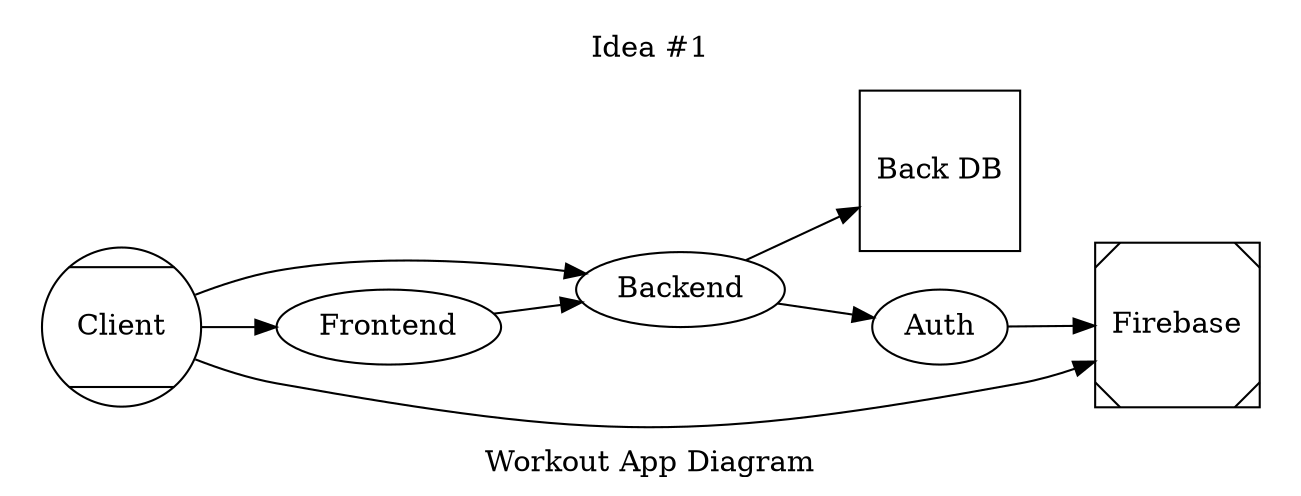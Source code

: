 # https://dreampuf.github.io/GraphvizOnline

digraph G {
    rankdir=LR;
    label = "Workout App Diagram";
    Client [shape=Mcircle];
    Firebase [shape=Msquare];
    Frontend;
    Backend;
    Auth;

    backDB [label="Back DB", shape=square];

    subgraph cluster_0 {
        color=white;
        label = "Idea #1";
        Client -> Backend, Firebase, Frontend;
        Frontend -> Backend;
        Backend -> Auth, backDB;
        Auth -> Firebase;
    }
}